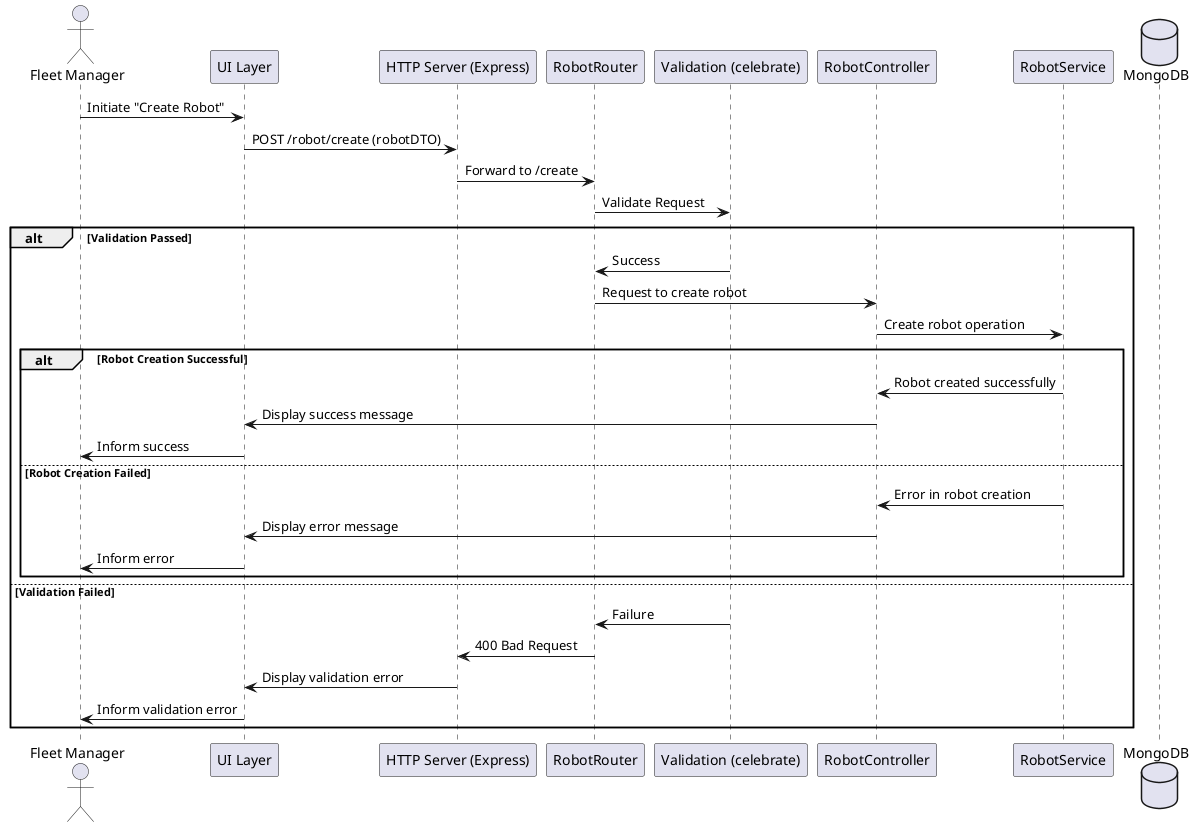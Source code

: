 @startuml

' Development View
actor "Fleet Manager" as manager
participant "UI Layer" as ui
participant "HTTP Server (Express)" as server
participant "RobotRouter" as router
participant "Validation (celebrate)" as validation
participant "RobotController" as controller
participant "RobotService" as service
database "MongoDB" as mongodb

' Process View (abstracted into validation and service operations)
manager -> ui: Initiate "Create Robot"
ui -> server: POST /robot/create (robotDTO)
server -> router: Forward to /create
router -> validation: Validate Request
alt Validation Passed
    validation -> router: Success
    router -> controller: Request to create robot
    controller -> service: Create robot operation
    alt Robot Creation Successful
        service -> controller: Robot created successfully
        controller -> ui: Display success message
        ui -> manager: Inform success
    else Robot Creation Failed
        service -> controller: Error in robot creation
        controller -> ui: Display error message
        ui -> manager: Inform error
    end
else Validation Failed
    validation -> router: Failure
    router -> server: 400 Bad Request
    server -> ui: Display validation error
    ui -> manager: Inform validation error
end

@enduml
